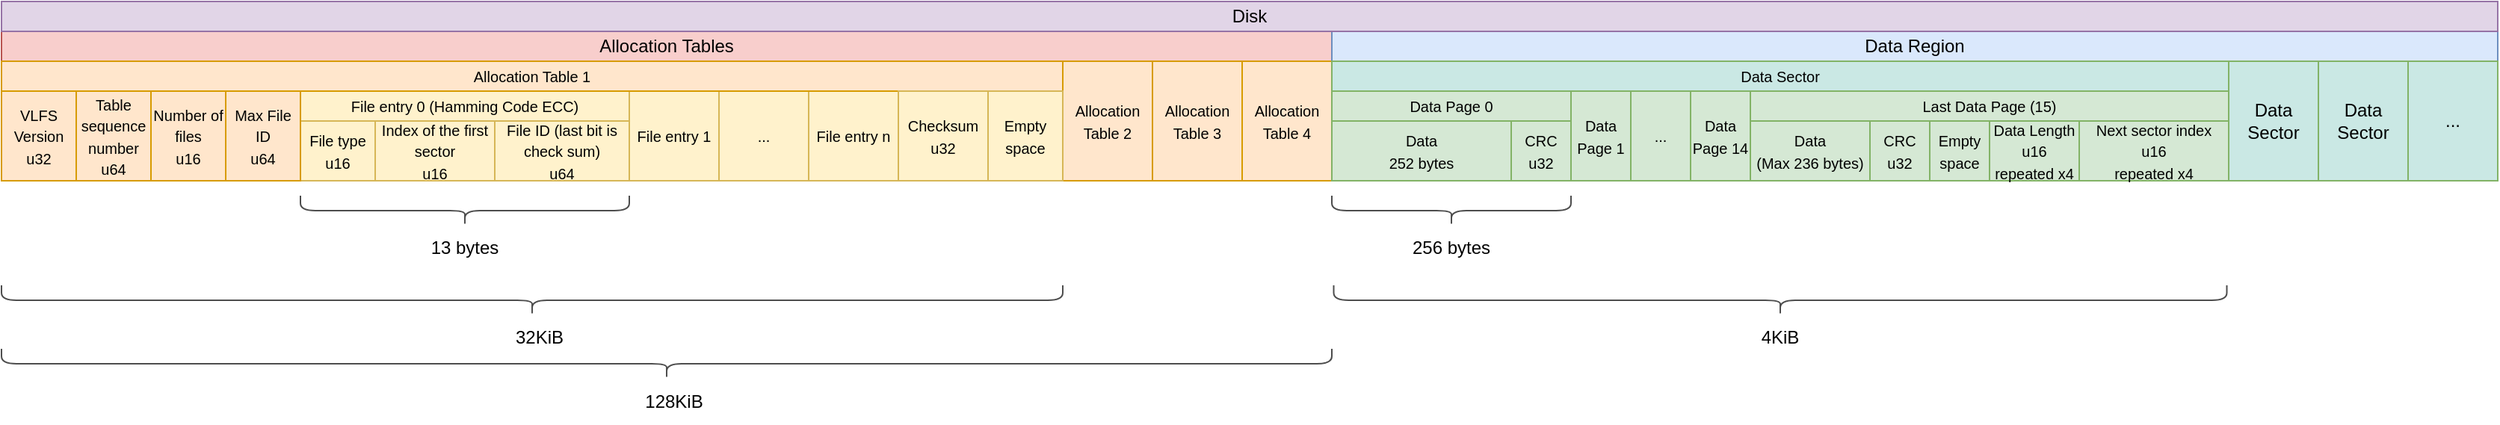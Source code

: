 <mxfile version="21.6.8" type="device">
  <diagram name="Page-1" id="OnXA02DcPYlMCkkC-qMc">
    <mxGraphModel dx="2759" dy="914" grid="1" gridSize="10" guides="1" tooltips="1" connect="1" arrows="1" fold="1" page="1" pageScale="1" pageWidth="1100" pageHeight="850" math="0" shadow="0">
      <root>
        <mxCell id="0" />
        <mxCell id="1" parent="0" />
        <mxCell id="6QPXXNlNiKOkEKoM3Ky3-5" value="Allocation Tables" style="rounded=0;whiteSpace=wrap;html=1;fillColor=#f8cecc;strokeColor=#b85450;" parent="1" vertex="1">
          <mxGeometry x="-50" y="100" width="890" height="20" as="geometry" />
        </mxCell>
        <mxCell id="6QPXXNlNiKOkEKoM3Ky3-6" value="Data Region" style="rounded=0;whiteSpace=wrap;html=1;fillColor=#dae8fc;strokeColor=#6c8ebf;" parent="1" vertex="1">
          <mxGeometry x="840" y="100" width="780" height="20" as="geometry" />
        </mxCell>
        <mxCell id="6QPXXNlNiKOkEKoM3Ky3-8" value="&lt;font style=&quot;font-size: 10px;&quot;&gt;VLFS Version&lt;br&gt;u32&lt;br&gt;&lt;/font&gt;" style="rounded=0;whiteSpace=wrap;html=1;fillColor=#ffe6cc;strokeColor=#d79b00;" parent="1" vertex="1">
          <mxGeometry x="-50" y="140" width="50" height="60" as="geometry" />
        </mxCell>
        <mxCell id="6QPXXNlNiKOkEKoM3Ky3-9" value="&lt;font style=&quot;font-size: 10px;&quot;&gt;Table sequence number&lt;br&gt;u64&lt;br&gt;&lt;/font&gt;" style="rounded=0;whiteSpace=wrap;html=1;fillColor=#ffe6cc;strokeColor=#d79b00;" parent="1" vertex="1">
          <mxGeometry y="140" width="50" height="60" as="geometry" />
        </mxCell>
        <mxCell id="6QPXXNlNiKOkEKoM3Ky3-10" value="&lt;font style=&quot;font-size: 10px;&quot;&gt;Number of files&lt;br&gt;u16&lt;br&gt;&lt;/font&gt;" style="rounded=0;whiteSpace=wrap;html=1;fillColor=#ffe6cc;strokeColor=#d79b00;" parent="1" vertex="1">
          <mxGeometry x="50" y="140" width="50" height="60" as="geometry" />
        </mxCell>
        <mxCell id="6QPXXNlNiKOkEKoM3Ky3-11" value="&lt;font style=&quot;font-size: 10px;&quot;&gt;File entry 0 (Hamming Code ECC)&lt;br&gt;&lt;/font&gt;" style="rounded=0;whiteSpace=wrap;html=1;fillColor=#fff2cc;strokeColor=#d6b656;" parent="1" vertex="1">
          <mxGeometry x="150" y="140" width="220" height="20" as="geometry" />
        </mxCell>
        <mxCell id="6QPXXNlNiKOkEKoM3Ky3-12" value="&lt;font style=&quot;font-size: 10px;&quot;&gt;File ID (last bit is check sum)&lt;br&gt;u64&lt;br&gt;&lt;/font&gt;" style="rounded=0;whiteSpace=wrap;html=1;fillColor=#fff2cc;strokeColor=#d6b656;" parent="1" vertex="1">
          <mxGeometry x="280" y="160" width="90" height="40" as="geometry" />
        </mxCell>
        <mxCell id="6QPXXNlNiKOkEKoM3Ky3-13" value="&lt;font style=&quot;font-size: 10px;&quot;&gt;File type&lt;br&gt;u16&lt;br&gt;&lt;/font&gt;" style="rounded=0;whiteSpace=wrap;html=1;fillColor=#fff2cc;strokeColor=#d6b656;" parent="1" vertex="1">
          <mxGeometry x="150" y="160" width="50" height="40" as="geometry" />
        </mxCell>
        <mxCell id="6QPXXNlNiKOkEKoM3Ky3-14" value="&lt;font style=&quot;font-size: 10px;&quot;&gt;Index of the first sector &lt;br&gt;u16&lt;br&gt;&lt;/font&gt;" style="rounded=0;whiteSpace=wrap;html=1;fillColor=#fff2cc;strokeColor=#d6b656;" parent="1" vertex="1">
          <mxGeometry x="200" y="160" width="80" height="40" as="geometry" />
        </mxCell>
        <mxCell id="6QPXXNlNiKOkEKoM3Ky3-15" value="&lt;font style=&quot;font-size: 10px;&quot;&gt;File entry 1&lt;br&gt;&lt;/font&gt;" style="rounded=0;whiteSpace=wrap;html=1;fillColor=#fff2cc;strokeColor=#d6b656;" parent="1" vertex="1">
          <mxGeometry x="370" y="140" width="60" height="60" as="geometry" />
        </mxCell>
        <mxCell id="6QPXXNlNiKOkEKoM3Ky3-17" value="&lt;font style=&quot;font-size: 10px;&quot;&gt;File entry n&lt;br&gt;&lt;/font&gt;" style="rounded=0;whiteSpace=wrap;html=1;fillColor=#fff2cc;strokeColor=#d6b656;" parent="1" vertex="1">
          <mxGeometry x="490" y="140" width="60" height="60" as="geometry" />
        </mxCell>
        <mxCell id="6QPXXNlNiKOkEKoM3Ky3-18" value="&lt;font style=&quot;font-size: 10px;&quot;&gt;...&lt;br&gt;&lt;/font&gt;" style="rounded=0;whiteSpace=wrap;html=1;fillColor=#fff2cc;strokeColor=#d6b656;" parent="1" vertex="1">
          <mxGeometry x="430" y="140" width="60" height="60" as="geometry" />
        </mxCell>
        <mxCell id="6QPXXNlNiKOkEKoM3Ky3-19" value="&lt;font style=&quot;font-size: 10px;&quot;&gt;Allocation Table 1&lt;br&gt;&lt;/font&gt;" style="rounded=0;whiteSpace=wrap;html=1;fillColor=#ffe6cc;strokeColor=#d79b00;" parent="1" vertex="1">
          <mxGeometry x="-50" y="120" width="710" height="20" as="geometry" />
        </mxCell>
        <mxCell id="6QPXXNlNiKOkEKoM3Ky3-20" value="&lt;font style=&quot;font-size: 10px;&quot;&gt;Allocation Table 2&lt;br&gt;&lt;/font&gt;" style="rounded=0;whiteSpace=wrap;html=1;fillColor=#ffe6cc;strokeColor=#d79b00;" parent="1" vertex="1">
          <mxGeometry x="660" y="120" width="60" height="80" as="geometry" />
        </mxCell>
        <mxCell id="6QPXXNlNiKOkEKoM3Ky3-21" value="&lt;font style=&quot;font-size: 10px;&quot;&gt;Allocation Table 3&lt;br&gt;&lt;/font&gt;" style="rounded=0;whiteSpace=wrap;html=1;fillColor=#ffe6cc;strokeColor=#d79b00;" parent="1" vertex="1">
          <mxGeometry x="720" y="120" width="60" height="80" as="geometry" />
        </mxCell>
        <mxCell id="6QPXXNlNiKOkEKoM3Ky3-22" value="&lt;font style=&quot;font-size: 10px;&quot;&gt;Allocation Table 4&lt;br&gt;&lt;/font&gt;" style="rounded=0;whiteSpace=wrap;html=1;fillColor=#ffe6cc;strokeColor=#d79b00;" parent="1" vertex="1">
          <mxGeometry x="780" y="120" width="60" height="80" as="geometry" />
        </mxCell>
        <mxCell id="6QPXXNlNiKOkEKoM3Ky3-23" value="" style="shape=curlyBracket;whiteSpace=wrap;html=1;rounded=1;flipH=1;labelPosition=right;verticalLabelPosition=middle;align=left;verticalAlign=middle;strokeColor=#4D4D4D;fontFamily=Helvetica;fontSize=12;fontColor=default;fillColor=#ffe6cc;rotation=90;" parent="1" vertex="1">
          <mxGeometry x="295" y="-75" width="20" height="710" as="geometry" />
        </mxCell>
        <mxCell id="6QPXXNlNiKOkEKoM3Ky3-24" value="&lt;font style=&quot;font-size: 10px;&quot;&gt;Checksum&lt;br&gt;u32&lt;br&gt;&lt;/font&gt;" style="rounded=0;whiteSpace=wrap;html=1;fillColor=#fff2cc;strokeColor=#d6b656;" parent="1" vertex="1">
          <mxGeometry x="550" y="140" width="60" height="60" as="geometry" />
        </mxCell>
        <mxCell id="6QPXXNlNiKOkEKoM3Ky3-25" value="&lt;font style=&quot;font-size: 10px;&quot;&gt;Empty space&lt;br&gt;&lt;/font&gt;" style="rounded=0;whiteSpace=wrap;html=1;fillColor=#fff2cc;strokeColor=#d6b656;" parent="1" vertex="1">
          <mxGeometry x="610" y="140" width="50" height="60" as="geometry" />
        </mxCell>
        <mxCell id="6QPXXNlNiKOkEKoM3Ky3-26" value="32KiB" style="text;html=1;strokeColor=none;fillColor=none;align=center;verticalAlign=middle;whiteSpace=wrap;rounded=0;fontSize=12;fontFamily=Helvetica;fontColor=default;" parent="1" vertex="1">
          <mxGeometry x="280" y="290" width="60" height="30" as="geometry" />
        </mxCell>
        <mxCell id="6QPXXNlNiKOkEKoM3Ky3-27" value="" style="shape=curlyBracket;whiteSpace=wrap;html=1;rounded=1;flipH=1;labelPosition=right;verticalLabelPosition=middle;align=left;verticalAlign=middle;strokeColor=#4D4D4D;fontFamily=Helvetica;fontSize=12;fontColor=default;fillColor=#ffe6cc;rotation=90;" parent="1" vertex="1">
          <mxGeometry x="385" y="-122.5" width="20" height="890" as="geometry" />
        </mxCell>
        <mxCell id="6QPXXNlNiKOkEKoM3Ky3-28" value="128KiB" style="text;html=1;strokeColor=none;fillColor=none;align=center;verticalAlign=middle;whiteSpace=wrap;rounded=0;fontSize=12;fontFamily=Helvetica;fontColor=default;" parent="1" vertex="1">
          <mxGeometry x="370" y="332.5" width="60" height="30" as="geometry" />
        </mxCell>
        <mxCell id="6QPXXNlNiKOkEKoM3Ky3-29" value="&lt;font style=&quot;font-size: 10px;&quot;&gt;Data Sector&lt;/font&gt;" style="rounded=0;whiteSpace=wrap;html=1;strokeColor=#82b366;fontFamily=Helvetica;fontSize=12;fillColor=#CAE8E4;" parent="1" vertex="1">
          <mxGeometry x="840" y="120" width="600" height="20" as="geometry" />
        </mxCell>
        <mxCell id="6QPXXNlNiKOkEKoM3Ky3-30" value="&lt;font style=&quot;font-size: 10px;&quot;&gt;Data Page 0&lt;/font&gt;" style="rounded=0;whiteSpace=wrap;html=1;strokeColor=#82b366;fontFamily=Helvetica;fontSize=12;fillColor=#d5e8d4;" parent="1" vertex="1">
          <mxGeometry x="840" y="140" width="160" height="20" as="geometry" />
        </mxCell>
        <mxCell id="6QPXXNlNiKOkEKoM3Ky3-31" value="&lt;font style=&quot;font-size: 10px;&quot;&gt;Data &lt;br&gt;252 bytes&lt;/font&gt;" style="rounded=0;whiteSpace=wrap;html=1;strokeColor=#82b366;fontFamily=Helvetica;fontSize=12;fillColor=#d5e8d4;" parent="1" vertex="1">
          <mxGeometry x="840" y="160" width="120" height="40" as="geometry" />
        </mxCell>
        <mxCell id="6QPXXNlNiKOkEKoM3Ky3-32" value="&lt;font style=&quot;font-size: 10px;&quot;&gt;CRC u32&lt;/font&gt;" style="rounded=0;whiteSpace=wrap;html=1;strokeColor=#82b366;fontFamily=Helvetica;fontSize=12;fillColor=#d5e8d4;" parent="1" vertex="1">
          <mxGeometry x="960" y="160" width="40" height="40" as="geometry" />
        </mxCell>
        <mxCell id="6QPXXNlNiKOkEKoM3Ky3-33" value="&lt;font style=&quot;font-size: 10px;&quot;&gt;Data Page 1&lt;/font&gt;" style="rounded=0;whiteSpace=wrap;html=1;strokeColor=#82b366;fontFamily=Helvetica;fontSize=12;fillColor=#d5e8d4;" parent="1" vertex="1">
          <mxGeometry x="1000" y="140" width="40" height="60" as="geometry" />
        </mxCell>
        <mxCell id="6QPXXNlNiKOkEKoM3Ky3-34" value="&lt;font style=&quot;font-size: 10px;&quot;&gt;...&lt;/font&gt;" style="rounded=0;whiteSpace=wrap;html=1;strokeColor=#82b366;fontFamily=Helvetica;fontSize=12;fillColor=#d5e8d4;" parent="1" vertex="1">
          <mxGeometry x="1040" y="140" width="40" height="60" as="geometry" />
        </mxCell>
        <mxCell id="6QPXXNlNiKOkEKoM3Ky3-35" value="&lt;font style=&quot;font-size: 10px;&quot;&gt;Data Page 14&lt;/font&gt;" style="rounded=0;whiteSpace=wrap;html=1;strokeColor=#82b366;fontFamily=Helvetica;fontSize=12;fillColor=#d5e8d4;" parent="1" vertex="1">
          <mxGeometry x="1080" y="140" width="40" height="60" as="geometry" />
        </mxCell>
        <mxCell id="6QPXXNlNiKOkEKoM3Ky3-36" value="&lt;font style=&quot;font-size: 10px;&quot;&gt;Last Data Page (15)&lt;/font&gt;" style="rounded=0;whiteSpace=wrap;html=1;strokeColor=#82b366;fontFamily=Helvetica;fontSize=12;fillColor=#d5e8d4;" parent="1" vertex="1">
          <mxGeometry x="1120" y="140" width="320" height="20" as="geometry" />
        </mxCell>
        <mxCell id="6QPXXNlNiKOkEKoM3Ky3-37" value="&lt;font style=&quot;font-size: 10px;&quot;&gt;Data &lt;br&gt;(Max 236 bytes)&lt;br&gt;&lt;/font&gt;" style="rounded=0;whiteSpace=wrap;html=1;strokeColor=#82b366;fontFamily=Helvetica;fontSize=12;fillColor=#d5e8d4;" parent="1" vertex="1">
          <mxGeometry x="1120" y="160" width="80" height="40" as="geometry" />
        </mxCell>
        <mxCell id="6QPXXNlNiKOkEKoM3Ky3-38" value="&lt;font style=&quot;font-size: 10px;&quot;&gt;Empty space&lt;br&gt;&lt;/font&gt;" style="rounded=0;whiteSpace=wrap;html=1;strokeColor=#82b366;fontFamily=Helvetica;fontSize=12;fillColor=#d5e8d4;" parent="1" vertex="1">
          <mxGeometry x="1240" y="160" width="40" height="40" as="geometry" />
        </mxCell>
        <mxCell id="6QPXXNlNiKOkEKoM3Ky3-39" value="&lt;font style=&quot;font-size: 10px;&quot;&gt;CRC&lt;br&gt;u32&lt;br&gt;&lt;/font&gt;" style="rounded=0;whiteSpace=wrap;html=1;strokeColor=#82b366;fontFamily=Helvetica;fontSize=12;fillColor=#d5e8d4;" parent="1" vertex="1">
          <mxGeometry x="1200" y="160" width="40" height="40" as="geometry" />
        </mxCell>
        <mxCell id="6QPXXNlNiKOkEKoM3Ky3-40" value="&lt;font style=&quot;font-size: 10px;&quot;&gt;Data Length&lt;br&gt;u16 repeated x4&lt;br&gt;&lt;/font&gt;" style="rounded=0;whiteSpace=wrap;html=1;strokeColor=#82b366;fontFamily=Helvetica;fontSize=12;fillColor=#d5e8d4;" parent="1" vertex="1">
          <mxGeometry x="1280" y="160" width="60" height="40" as="geometry" />
        </mxCell>
        <mxCell id="6QPXXNlNiKOkEKoM3Ky3-41" value="&lt;font style=&quot;font-size: 10px;&quot;&gt;Next sector index&lt;br&gt;u16&lt;br&gt;repeated x4&lt;br&gt;&lt;/font&gt;" style="rounded=0;whiteSpace=wrap;html=1;strokeColor=#82b366;fontFamily=Helvetica;fontSize=12;fillColor=#d5e8d4;" parent="1" vertex="1">
          <mxGeometry x="1340" y="160" width="100" height="40" as="geometry" />
        </mxCell>
        <mxCell id="6QPXXNlNiKOkEKoM3Ky3-42" value="" style="shape=curlyBracket;whiteSpace=wrap;html=1;rounded=1;flipH=1;labelPosition=right;verticalLabelPosition=middle;align=left;verticalAlign=middle;strokeColor=#4D4D4D;fontFamily=Helvetica;fontSize=12;fontColor=default;fillColor=#ffe6cc;rotation=90;" parent="1" vertex="1">
          <mxGeometry x="910" y="140" width="20" height="160" as="geometry" />
        </mxCell>
        <mxCell id="6QPXXNlNiKOkEKoM3Ky3-43" value="256 bytes" style="text;html=1;strokeColor=none;fillColor=none;align=center;verticalAlign=middle;whiteSpace=wrap;rounded=0;fontSize=12;fontFamily=Helvetica;fontColor=default;" parent="1" vertex="1">
          <mxGeometry x="890" y="230" width="60" height="30" as="geometry" />
        </mxCell>
        <mxCell id="6QPXXNlNiKOkEKoM3Ky3-44" value="" style="shape=curlyBracket;whiteSpace=wrap;html=1;rounded=1;flipH=1;labelPosition=right;verticalLabelPosition=middle;align=left;verticalAlign=middle;strokeColor=#4D4D4D;fontFamily=Helvetica;fontSize=12;fontColor=default;fillColor=#ffe6cc;rotation=90;" parent="1" vertex="1">
          <mxGeometry x="1130" y="-18.75" width="20" height="597.5" as="geometry" />
        </mxCell>
        <mxCell id="6QPXXNlNiKOkEKoM3Ky3-45" value="4KiB" style="text;html=1;strokeColor=none;fillColor=none;align=center;verticalAlign=middle;whiteSpace=wrap;rounded=0;fontSize=12;fontFamily=Helvetica;fontColor=default;" parent="1" vertex="1">
          <mxGeometry x="1110" y="290" width="60" height="30" as="geometry" />
        </mxCell>
        <mxCell id="6QPXXNlNiKOkEKoM3Ky3-46" value="&lt;font style=&quot;font-size: 12px;&quot;&gt;Data Sector&lt;/font&gt;" style="rounded=0;whiteSpace=wrap;html=1;strokeColor=#82b366;fontFamily=Helvetica;fontSize=12;fillColor=#CAE8E4;" parent="1" vertex="1">
          <mxGeometry x="1440" y="120" width="60" height="80" as="geometry" />
        </mxCell>
        <mxCell id="6QPXXNlNiKOkEKoM3Ky3-47" value="&lt;font style=&quot;font-size: 12px;&quot;&gt;Data Sector&lt;/font&gt;" style="rounded=0;whiteSpace=wrap;html=1;strokeColor=#82b366;fontFamily=Helvetica;fontSize=12;fillColor=#CAE8E4;" parent="1" vertex="1">
          <mxGeometry x="1500" y="120" width="60" height="80" as="geometry" />
        </mxCell>
        <mxCell id="6QPXXNlNiKOkEKoM3Ky3-48" value="&lt;font style=&quot;font-size: 12px;&quot;&gt;...&lt;/font&gt;" style="rounded=0;whiteSpace=wrap;html=1;strokeColor=#82b366;fontFamily=Helvetica;fontSize=12;fillColor=#CAE8E4;" parent="1" vertex="1">
          <mxGeometry x="1560" y="120" width="60" height="80" as="geometry" />
        </mxCell>
        <mxCell id="6QPXXNlNiKOkEKoM3Ky3-50" value="Disk" style="rounded=0;whiteSpace=wrap;html=1;strokeColor=#9673a6;fontFamily=Helvetica;fontSize=12;fillColor=#e1d5e7;" parent="1" vertex="1">
          <mxGeometry x="-50" y="80" width="1670" height="20" as="geometry" />
        </mxCell>
        <mxCell id="swsBZJqCB9Q0L0xvmpr3-2" value="&lt;font style=&quot;font-size: 10px;&quot;&gt;Max File ID&lt;br&gt;u64&lt;br&gt;&lt;/font&gt;" style="rounded=0;whiteSpace=wrap;html=1;fillColor=#ffe6cc;strokeColor=#d79b00;" vertex="1" parent="1">
          <mxGeometry x="100" y="140" width="50" height="60" as="geometry" />
        </mxCell>
        <mxCell id="swsBZJqCB9Q0L0xvmpr3-3" value="" style="shape=curlyBracket;whiteSpace=wrap;html=1;rounded=1;flipH=1;labelPosition=right;verticalLabelPosition=middle;align=left;verticalAlign=middle;strokeColor=#4D4D4D;fontFamily=Helvetica;fontSize=12;fontColor=default;fillColor=#ffe6cc;rotation=90;" vertex="1" parent="1">
          <mxGeometry x="250" y="110" width="20" height="220" as="geometry" />
        </mxCell>
        <mxCell id="swsBZJqCB9Q0L0xvmpr3-4" value="13 bytes" style="text;html=1;strokeColor=none;fillColor=none;align=center;verticalAlign=middle;whiteSpace=wrap;rounded=0;fontSize=12;fontFamily=Helvetica;fontColor=default;" vertex="1" parent="1">
          <mxGeometry x="230" y="230" width="60" height="30" as="geometry" />
        </mxCell>
      </root>
    </mxGraphModel>
  </diagram>
</mxfile>
